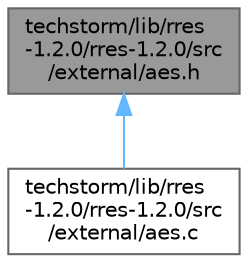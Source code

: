 digraph "techstorm/lib/rres-1.2.0/rres-1.2.0/src/external/aes.h"
{
 // LATEX_PDF_SIZE
  bgcolor="transparent";
  edge [fontname=Helvetica,fontsize=10,labelfontname=Helvetica,labelfontsize=10];
  node [fontname=Helvetica,fontsize=10,shape=box,height=0.2,width=0.4];
  Node1 [id="Node000001",label="techstorm/lib/rres\l-1.2.0/rres-1.2.0/src\l/external/aes.h",height=0.2,width=0.4,color="gray40", fillcolor="grey60", style="filled", fontcolor="black",tooltip=" "];
  Node1 -> Node2 [id="edge1_Node000001_Node000002",dir="back",color="steelblue1",style="solid",tooltip=" "];
  Node2 [id="Node000002",label="techstorm/lib/rres\l-1.2.0/rres-1.2.0/src\l/external/aes.c",height=0.2,width=0.4,color="grey40", fillcolor="white", style="filled",URL="$aes_8c.html",tooltip=" "];
}
